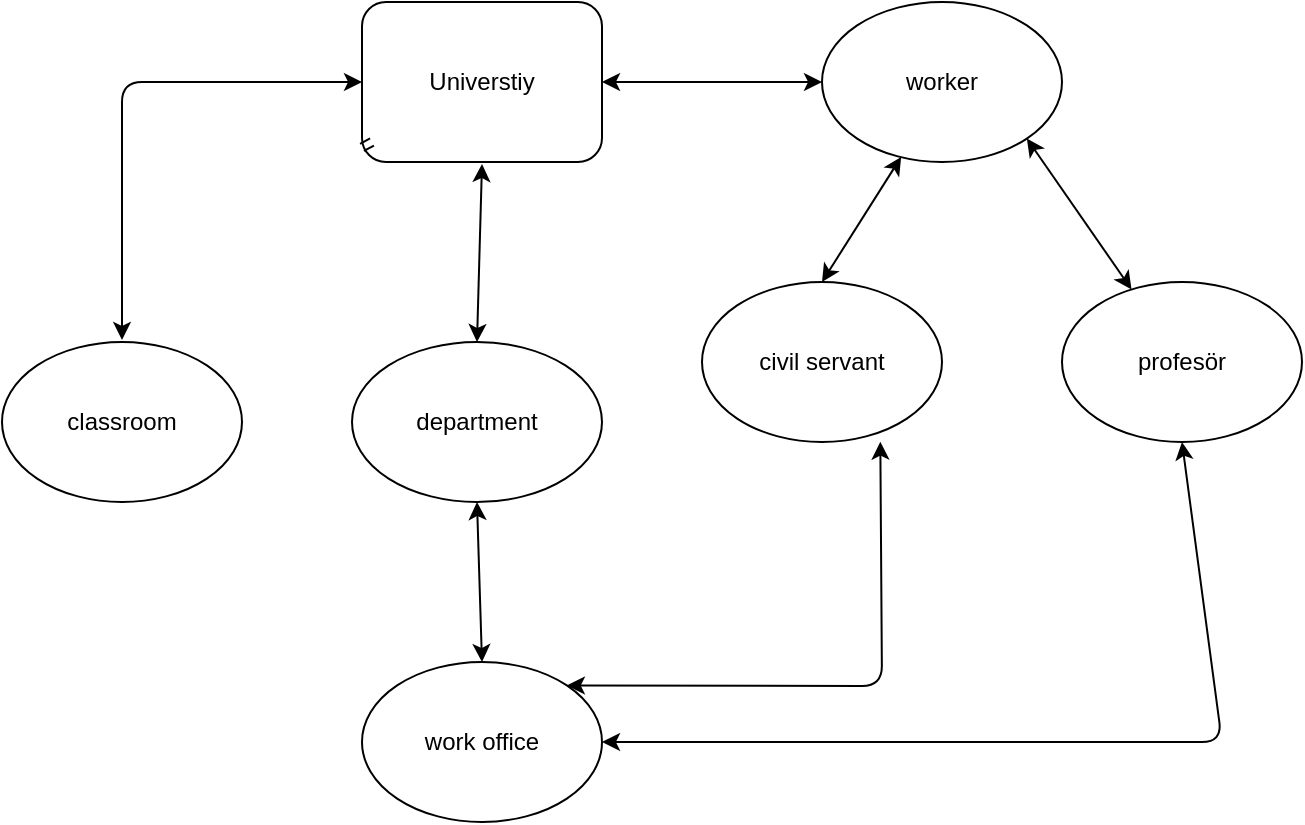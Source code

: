 <mxfile version="13.9.9" type="device"><diagram name="Page-1" id="2a216829-ef6e-dabb-86c1-c78162f3ba2b"><mxGraphModel dx="976" dy="599" grid="1" gridSize="10" guides="1" tooltips="1" connect="1" arrows="1" fold="1" page="1" pageScale="1" pageWidth="850" pageHeight="1100" background="#ffffff" math="0" shadow="0"><root><mxCell id="0"/><mxCell id="1" parent="0"/><mxCell id="7a84cebc1def654-2" value="Universtiy" style="shape=ext;rounded=1;html=1;whiteSpace=wrap;" parent="1" vertex="1"><mxGeometry x="300" y="290" width="120" height="80" as="geometry"/></mxCell><mxCell id="LO_EQKtJkHPjasRkqTGh-1" value="" style="shape=link;html=1;" edge="1" parent="1" target="7a84cebc1def654-2"><mxGeometry width="100" relative="1" as="geometry"><mxPoint x="305" y="360" as="sourcePoint"/><mxPoint x="405" y="360" as="targetPoint"/></mxGeometry></mxCell><mxCell id="LO_EQKtJkHPjasRkqTGh-3" value="" style="endArrow=classic;startArrow=classic;html=1;entryX=0;entryY=0.5;entryDx=0;entryDy=0;" edge="1" parent="1" target="7a84cebc1def654-2"><mxGeometry width="50" height="50" relative="1" as="geometry"><mxPoint x="180" y="459" as="sourcePoint"/><mxPoint x="650" y="440" as="targetPoint"/><Array as="points"><mxPoint x="180" y="330"/></Array></mxGeometry></mxCell><mxCell id="LO_EQKtJkHPjasRkqTGh-4" value="" style="endArrow=classic;startArrow=classic;html=1;exitX=0.5;exitY=0;exitDx=0;exitDy=0;" edge="1" parent="1" source="LO_EQKtJkHPjasRkqTGh-5"><mxGeometry width="50" height="50" relative="1" as="geometry"><mxPoint x="415" y="460" as="sourcePoint"/><mxPoint x="360" y="371" as="targetPoint"/></mxGeometry></mxCell><mxCell id="LO_EQKtJkHPjasRkqTGh-5" value="department" style="ellipse;whiteSpace=wrap;html=1;" vertex="1" parent="1"><mxGeometry x="295" y="460" width="125" height="80" as="geometry"/></mxCell><mxCell id="LO_EQKtJkHPjasRkqTGh-6" value="classroom" style="ellipse;whiteSpace=wrap;html=1;" vertex="1" parent="1"><mxGeometry x="120" y="460" width="120" height="80" as="geometry"/></mxCell><mxCell id="LO_EQKtJkHPjasRkqTGh-8" value="work office" style="ellipse;whiteSpace=wrap;html=1;" vertex="1" parent="1"><mxGeometry x="300" y="620" width="120" height="80" as="geometry"/></mxCell><mxCell id="LO_EQKtJkHPjasRkqTGh-11" value="worker" style="ellipse;whiteSpace=wrap;html=1;" vertex="1" parent="1"><mxGeometry x="530" y="290" width="120" height="80" as="geometry"/></mxCell><mxCell id="LO_EQKtJkHPjasRkqTGh-12" value="" style="endArrow=classic;startArrow=classic;html=1;exitX=1;exitY=0.5;exitDx=0;exitDy=0;entryX=0;entryY=0.5;entryDx=0;entryDy=0;" edge="1" parent="1" source="7a84cebc1def654-2" target="LO_EQKtJkHPjasRkqTGh-11"><mxGeometry width="50" height="50" relative="1" as="geometry"><mxPoint x="600" y="490" as="sourcePoint"/><mxPoint x="650" y="440" as="targetPoint"/></mxGeometry></mxCell><mxCell id="LO_EQKtJkHPjasRkqTGh-13" value="civil servant" style="ellipse;whiteSpace=wrap;html=1;" vertex="1" parent="1"><mxGeometry x="470" y="430" width="120" height="80" as="geometry"/></mxCell><mxCell id="LO_EQKtJkHPjasRkqTGh-14" value="profesör" style="ellipse;whiteSpace=wrap;html=1;" vertex="1" parent="1"><mxGeometry x="650" y="430" width="120" height="80" as="geometry"/></mxCell><mxCell id="LO_EQKtJkHPjasRkqTGh-16" value="" style="endArrow=classic;startArrow=classic;html=1;entryX=1;entryY=1;entryDx=0;entryDy=0;" edge="1" parent="1" source="LO_EQKtJkHPjasRkqTGh-14" target="LO_EQKtJkHPjasRkqTGh-11"><mxGeometry width="50" height="50" relative="1" as="geometry"><mxPoint x="420" y="470" as="sourcePoint"/><mxPoint x="470" y="420" as="targetPoint"/></mxGeometry></mxCell><mxCell id="LO_EQKtJkHPjasRkqTGh-18" value="" style="endArrow=classic;startArrow=classic;html=1;entryX=0.743;entryY=0.998;entryDx=0;entryDy=0;exitX=1;exitY=0;exitDx=0;exitDy=0;entryPerimeter=0;" edge="1" parent="1" source="LO_EQKtJkHPjasRkqTGh-8" target="LO_EQKtJkHPjasRkqTGh-13"><mxGeometry width="50" height="50" relative="1" as="geometry"><mxPoint x="420" y="470" as="sourcePoint"/><mxPoint x="470" y="420" as="targetPoint"/><Array as="points"><mxPoint x="560" y="632"/></Array></mxGeometry></mxCell><mxCell id="LO_EQKtJkHPjasRkqTGh-19" value="" style="endArrow=classic;startArrow=classic;html=1;entryX=0.5;entryY=1;entryDx=0;entryDy=0;exitX=1;exitY=0.5;exitDx=0;exitDy=0;" edge="1" parent="1" source="LO_EQKtJkHPjasRkqTGh-8" target="LO_EQKtJkHPjasRkqTGh-14"><mxGeometry width="50" height="50" relative="1" as="geometry"><mxPoint x="420" y="470" as="sourcePoint"/><mxPoint x="470" y="420" as="targetPoint"/><Array as="points"><mxPoint x="730" y="660"/></Array></mxGeometry></mxCell><mxCell id="LO_EQKtJkHPjasRkqTGh-20" value="" style="endArrow=classic;startArrow=classic;html=1;entryX=0.33;entryY=0.968;entryDx=0;entryDy=0;entryPerimeter=0;exitX=0.5;exitY=0;exitDx=0;exitDy=0;" edge="1" parent="1" source="LO_EQKtJkHPjasRkqTGh-13" target="LO_EQKtJkHPjasRkqTGh-11"><mxGeometry width="50" height="50" relative="1" as="geometry"><mxPoint x="420" y="470" as="sourcePoint"/><mxPoint x="470" y="420" as="targetPoint"/></mxGeometry></mxCell><mxCell id="LO_EQKtJkHPjasRkqTGh-25" value="" style="endArrow=classic;startArrow=classic;html=1;entryX=0.5;entryY=1;entryDx=0;entryDy=0;exitX=0.5;exitY=0;exitDx=0;exitDy=0;" edge="1" parent="1" source="LO_EQKtJkHPjasRkqTGh-8" target="LO_EQKtJkHPjasRkqTGh-5"><mxGeometry width="50" height="50" relative="1" as="geometry"><mxPoint x="520" y="570" as="sourcePoint"/><mxPoint x="570" y="520" as="targetPoint"/></mxGeometry></mxCell></root></mxGraphModel></diagram></mxfile>